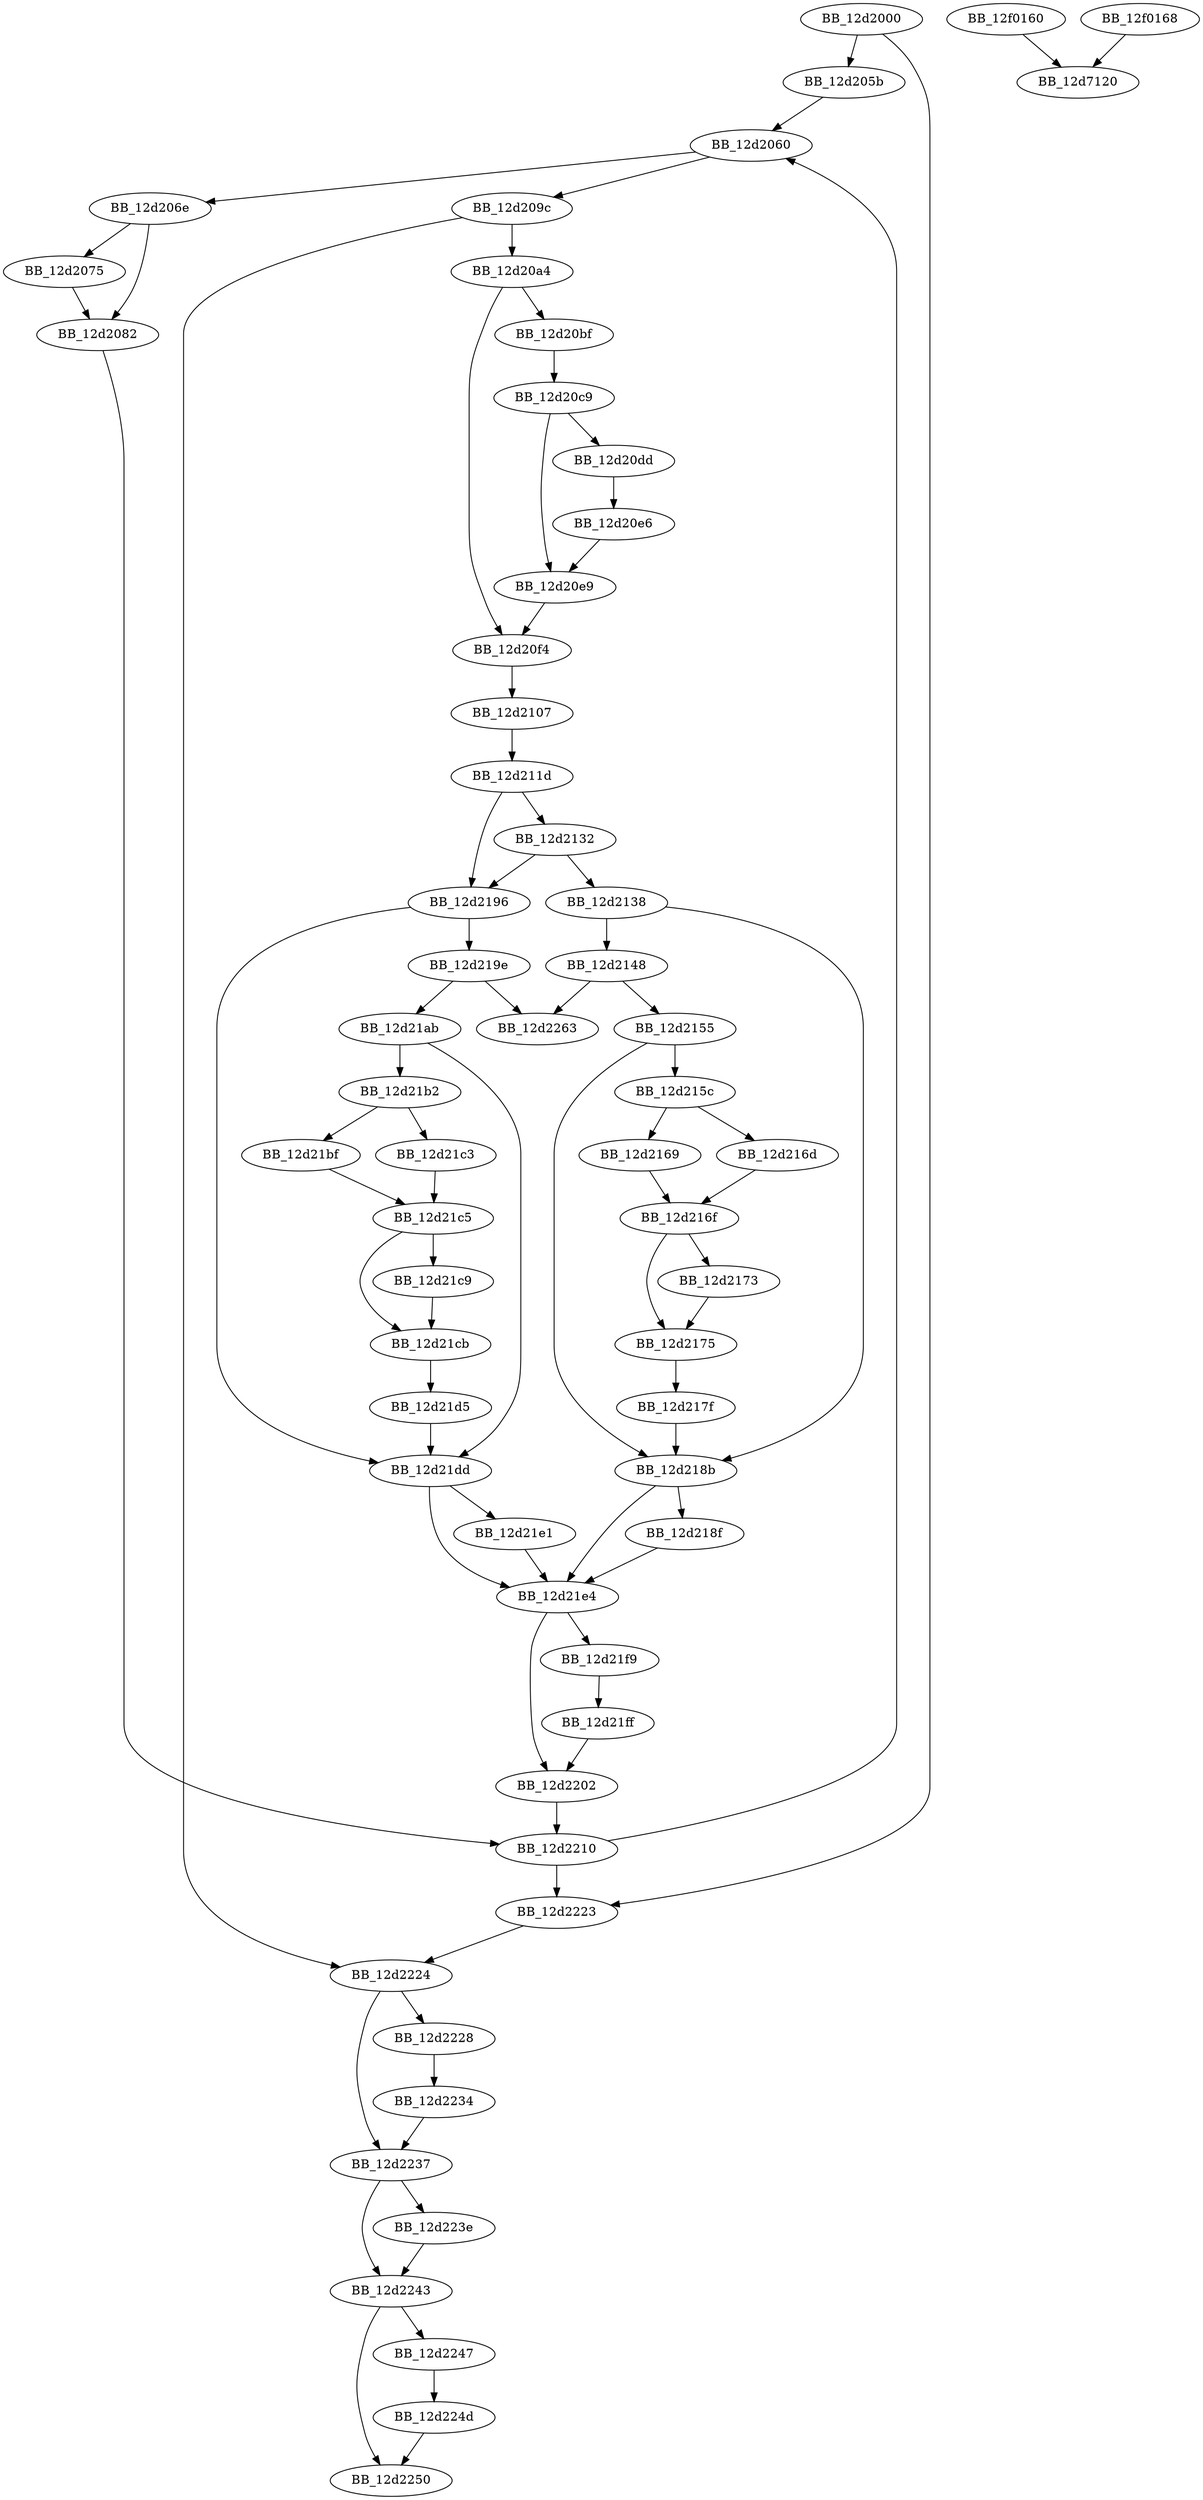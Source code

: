 DiGraph sub_12D2000{
BB_12d2000->BB_12d205b
BB_12d2000->BB_12d2223
BB_12d205b->BB_12d2060
BB_12d2060->BB_12d206e
BB_12d2060->BB_12d209c
BB_12d206e->BB_12d2075
BB_12d206e->BB_12d2082
BB_12d2075->BB_12d2082
BB_12d2082->BB_12d2210
BB_12d209c->BB_12d20a4
BB_12d209c->BB_12d2224
BB_12d20a4->BB_12d20bf
BB_12d20a4->BB_12d20f4
BB_12d20bf->BB_12d20c9
BB_12d20c9->BB_12d20dd
BB_12d20c9->BB_12d20e9
BB_12d20dd->BB_12d20e6
BB_12d20e6->BB_12d20e9
BB_12d20e9->BB_12d20f4
BB_12d20f4->BB_12d2107
BB_12d2107->BB_12d211d
BB_12d211d->BB_12d2132
BB_12d211d->BB_12d2196
BB_12d2132->BB_12d2138
BB_12d2132->BB_12d2196
BB_12d2138->BB_12d2148
BB_12d2138->BB_12d218b
BB_12d2148->BB_12d2155
BB_12d2148->BB_12d2263
BB_12d2155->BB_12d215c
BB_12d2155->BB_12d218b
BB_12d215c->BB_12d2169
BB_12d215c->BB_12d216d
BB_12d2169->BB_12d216f
BB_12d216d->BB_12d216f
BB_12d216f->BB_12d2173
BB_12d216f->BB_12d2175
BB_12d2173->BB_12d2175
BB_12d2175->BB_12d217f
BB_12d217f->BB_12d218b
BB_12d218b->BB_12d218f
BB_12d218b->BB_12d21e4
BB_12d218f->BB_12d21e4
BB_12d2196->BB_12d219e
BB_12d2196->BB_12d21dd
BB_12d219e->BB_12d21ab
BB_12d219e->BB_12d2263
BB_12d21ab->BB_12d21b2
BB_12d21ab->BB_12d21dd
BB_12d21b2->BB_12d21bf
BB_12d21b2->BB_12d21c3
BB_12d21bf->BB_12d21c5
BB_12d21c3->BB_12d21c5
BB_12d21c5->BB_12d21c9
BB_12d21c5->BB_12d21cb
BB_12d21c9->BB_12d21cb
BB_12d21cb->BB_12d21d5
BB_12d21d5->BB_12d21dd
BB_12d21dd->BB_12d21e1
BB_12d21dd->BB_12d21e4
BB_12d21e1->BB_12d21e4
BB_12d21e4->BB_12d21f9
BB_12d21e4->BB_12d2202
BB_12d21f9->BB_12d21ff
BB_12d21ff->BB_12d2202
BB_12d2202->BB_12d2210
BB_12d2210->BB_12d2060
BB_12d2210->BB_12d2223
BB_12d2223->BB_12d2224
BB_12d2224->BB_12d2228
BB_12d2224->BB_12d2237
BB_12d2228->BB_12d2234
BB_12d2234->BB_12d2237
BB_12d2237->BB_12d223e
BB_12d2237->BB_12d2243
BB_12d223e->BB_12d2243
BB_12d2243->BB_12d2247
BB_12d2243->BB_12d2250
BB_12d2247->BB_12d224d
BB_12d224d->BB_12d2250
BB_12f0160->BB_12d7120
BB_12f0168->BB_12d7120
}
